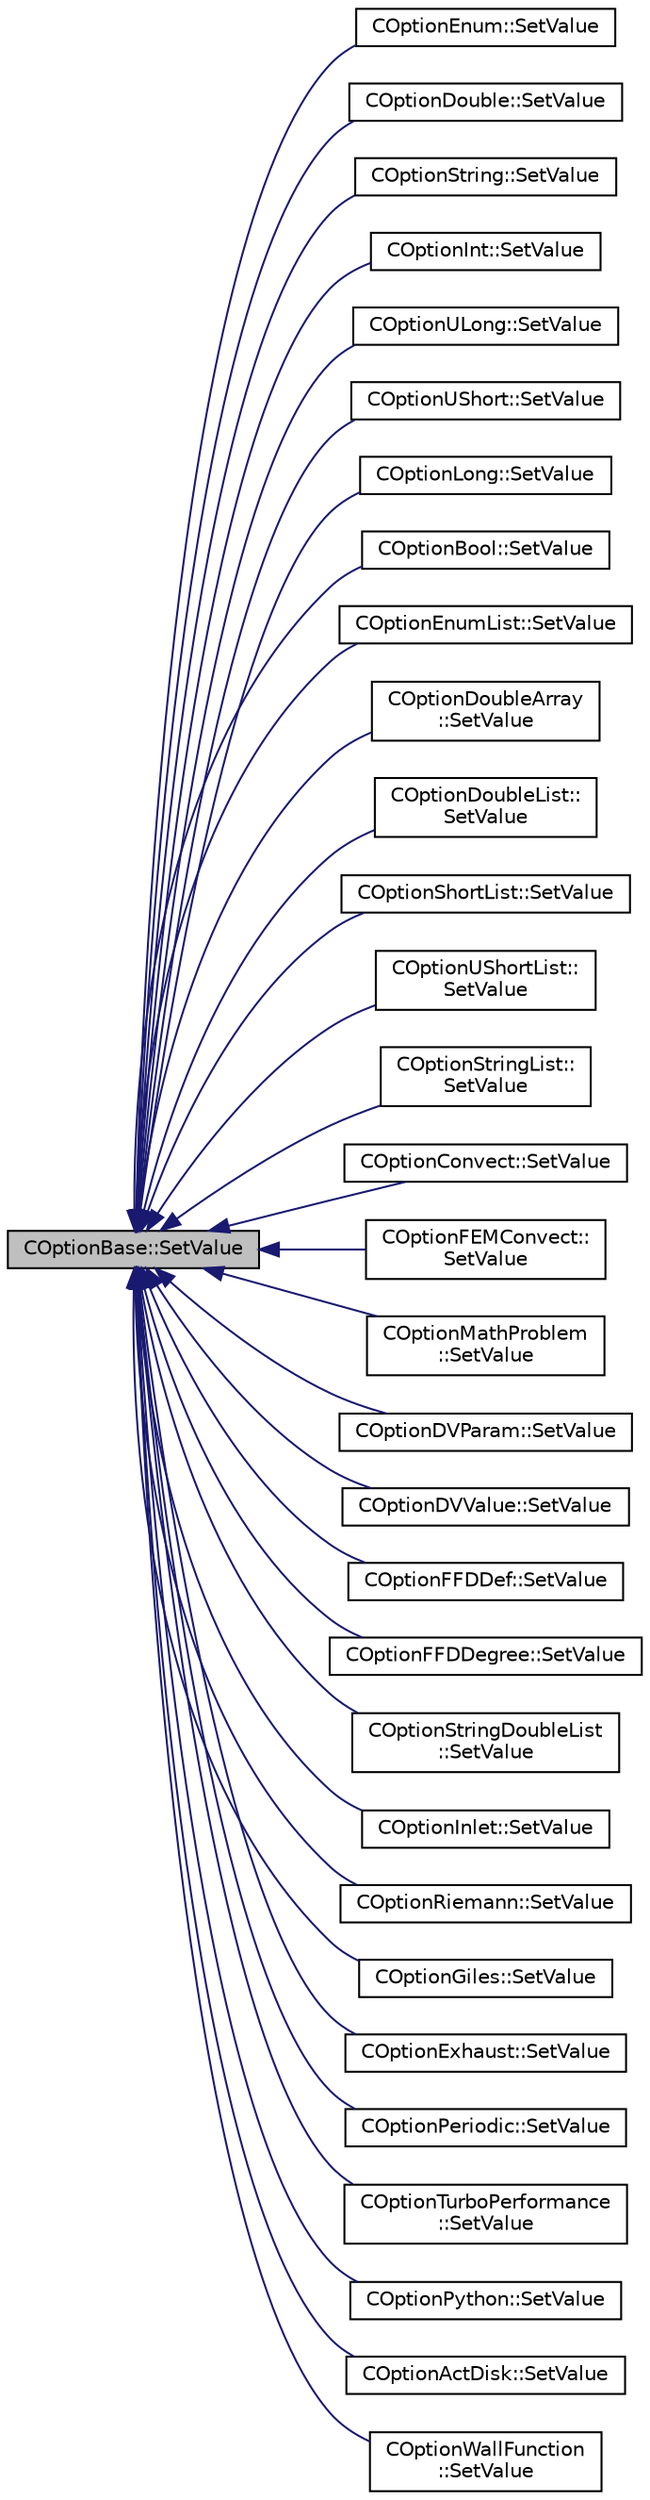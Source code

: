 digraph "COptionBase::SetValue"
{
  edge [fontname="Helvetica",fontsize="10",labelfontname="Helvetica",labelfontsize="10"];
  node [fontname="Helvetica",fontsize="10",shape=record];
  rankdir="LR";
  Node13 [label="COptionBase::SetValue",height=0.2,width=0.4,color="black", fillcolor="grey75", style="filled", fontcolor="black"];
  Node13 -> Node14 [dir="back",color="midnightblue",fontsize="10",style="solid",fontname="Helvetica"];
  Node14 [label="COptionEnum::SetValue",height=0.2,width=0.4,color="black", fillcolor="white", style="filled",URL="$class_c_option_enum.html#afe9cb2f264d85b33dcd13bd03fadea9b"];
  Node13 -> Node15 [dir="back",color="midnightblue",fontsize="10",style="solid",fontname="Helvetica"];
  Node15 [label="COptionDouble::SetValue",height=0.2,width=0.4,color="black", fillcolor="white", style="filled",URL="$class_c_option_double.html#a87aa7d026d6e3c31ff83016a1973c4af"];
  Node13 -> Node16 [dir="back",color="midnightblue",fontsize="10",style="solid",fontname="Helvetica"];
  Node16 [label="COptionString::SetValue",height=0.2,width=0.4,color="black", fillcolor="white", style="filled",URL="$class_c_option_string.html#a45a29182dd86ef12617468f150ab3e71"];
  Node13 -> Node17 [dir="back",color="midnightblue",fontsize="10",style="solid",fontname="Helvetica"];
  Node17 [label="COptionInt::SetValue",height=0.2,width=0.4,color="black", fillcolor="white", style="filled",URL="$class_c_option_int.html#ae0ab909c964fb97dc55fa83ef2ecfafb"];
  Node13 -> Node18 [dir="back",color="midnightblue",fontsize="10",style="solid",fontname="Helvetica"];
  Node18 [label="COptionULong::SetValue",height=0.2,width=0.4,color="black", fillcolor="white", style="filled",URL="$class_c_option_u_long.html#ab2f92ee772b8a2cc942e33fcf43d37a9"];
  Node13 -> Node19 [dir="back",color="midnightblue",fontsize="10",style="solid",fontname="Helvetica"];
  Node19 [label="COptionUShort::SetValue",height=0.2,width=0.4,color="black", fillcolor="white", style="filled",URL="$class_c_option_u_short.html#a73baf77109a68e58239aaab4ef3a7b6a"];
  Node13 -> Node20 [dir="back",color="midnightblue",fontsize="10",style="solid",fontname="Helvetica"];
  Node20 [label="COptionLong::SetValue",height=0.2,width=0.4,color="black", fillcolor="white", style="filled",URL="$class_c_option_long.html#a88668ee366a98cc2f60c5c43810536f9"];
  Node13 -> Node21 [dir="back",color="midnightblue",fontsize="10",style="solid",fontname="Helvetica"];
  Node21 [label="COptionBool::SetValue",height=0.2,width=0.4,color="black", fillcolor="white", style="filled",URL="$class_c_option_bool.html#a91dcf369be081f13c9bf650504bf8979"];
  Node13 -> Node22 [dir="back",color="midnightblue",fontsize="10",style="solid",fontname="Helvetica"];
  Node22 [label="COptionEnumList::SetValue",height=0.2,width=0.4,color="black", fillcolor="white", style="filled",URL="$class_c_option_enum_list.html#a8cd5964c75632c2f346327a36e20790c"];
  Node13 -> Node23 [dir="back",color="midnightblue",fontsize="10",style="solid",fontname="Helvetica"];
  Node23 [label="COptionDoubleArray\l::SetValue",height=0.2,width=0.4,color="black", fillcolor="white", style="filled",URL="$class_c_option_double_array.html#a6e11c28de7edd3dbcddd4346bad6ed3f"];
  Node13 -> Node24 [dir="back",color="midnightblue",fontsize="10",style="solid",fontname="Helvetica"];
  Node24 [label="COptionDoubleList::\lSetValue",height=0.2,width=0.4,color="black", fillcolor="white", style="filled",URL="$class_c_option_double_list.html#a872de6541f58dc74de7c1d0a03e5c08d"];
  Node13 -> Node25 [dir="back",color="midnightblue",fontsize="10",style="solid",fontname="Helvetica"];
  Node25 [label="COptionShortList::SetValue",height=0.2,width=0.4,color="black", fillcolor="white", style="filled",URL="$class_c_option_short_list.html#a3d8e02653dbbe66d7d83325d76164b36"];
  Node13 -> Node26 [dir="back",color="midnightblue",fontsize="10",style="solid",fontname="Helvetica"];
  Node26 [label="COptionUShortList::\lSetValue",height=0.2,width=0.4,color="black", fillcolor="white", style="filled",URL="$class_c_option_u_short_list.html#af5f5b86906f8f9d9bcedd4c8c07b3a19"];
  Node13 -> Node27 [dir="back",color="midnightblue",fontsize="10",style="solid",fontname="Helvetica"];
  Node27 [label="COptionStringList::\lSetValue",height=0.2,width=0.4,color="black", fillcolor="white", style="filled",URL="$class_c_option_string_list.html#a053923bc4ff84d1a604bed9bb964df04"];
  Node13 -> Node28 [dir="back",color="midnightblue",fontsize="10",style="solid",fontname="Helvetica"];
  Node28 [label="COptionConvect::SetValue",height=0.2,width=0.4,color="black", fillcolor="white", style="filled",URL="$class_c_option_convect.html#a5145634ca5864141cc926522a1ae091b"];
  Node13 -> Node29 [dir="back",color="midnightblue",fontsize="10",style="solid",fontname="Helvetica"];
  Node29 [label="COptionFEMConvect::\lSetValue",height=0.2,width=0.4,color="black", fillcolor="white", style="filled",URL="$class_c_option_f_e_m_convect.html#a4a59fcf1a189580a3d218e57d9844c87"];
  Node13 -> Node30 [dir="back",color="midnightblue",fontsize="10",style="solid",fontname="Helvetica"];
  Node30 [label="COptionMathProblem\l::SetValue",height=0.2,width=0.4,color="black", fillcolor="white", style="filled",URL="$class_c_option_math_problem.html#abb48a2ae027a102664e40837828f1df5"];
  Node13 -> Node31 [dir="back",color="midnightblue",fontsize="10",style="solid",fontname="Helvetica"];
  Node31 [label="COptionDVParam::SetValue",height=0.2,width=0.4,color="black", fillcolor="white", style="filled",URL="$class_c_option_d_v_param.html#acda300051e2111265ed29d60417715e6"];
  Node13 -> Node32 [dir="back",color="midnightblue",fontsize="10",style="solid",fontname="Helvetica"];
  Node32 [label="COptionDVValue::SetValue",height=0.2,width=0.4,color="black", fillcolor="white", style="filled",URL="$class_c_option_d_v_value.html#a644d95213c281be04f494e3a31a29d3f"];
  Node13 -> Node33 [dir="back",color="midnightblue",fontsize="10",style="solid",fontname="Helvetica"];
  Node33 [label="COptionFFDDef::SetValue",height=0.2,width=0.4,color="black", fillcolor="white", style="filled",URL="$class_c_option_f_f_d_def.html#a17a8b1167d0296cb1e80c84b28120177"];
  Node13 -> Node34 [dir="back",color="midnightblue",fontsize="10",style="solid",fontname="Helvetica"];
  Node34 [label="COptionFFDDegree::SetValue",height=0.2,width=0.4,color="black", fillcolor="white", style="filled",URL="$class_c_option_f_f_d_degree.html#af25d237ad90f0984c3a90e9d3c05f61e"];
  Node13 -> Node35 [dir="back",color="midnightblue",fontsize="10",style="solid",fontname="Helvetica"];
  Node35 [label="COptionStringDoubleList\l::SetValue",height=0.2,width=0.4,color="black", fillcolor="white", style="filled",URL="$class_c_option_string_double_list.html#a45108de36010307d94d8ef69af4156c3"];
  Node13 -> Node36 [dir="back",color="midnightblue",fontsize="10",style="solid",fontname="Helvetica"];
  Node36 [label="COptionInlet::SetValue",height=0.2,width=0.4,color="black", fillcolor="white", style="filled",URL="$class_c_option_inlet.html#a2240deebe5a00b8e7ee8f7b21b275d1e"];
  Node13 -> Node37 [dir="back",color="midnightblue",fontsize="10",style="solid",fontname="Helvetica"];
  Node37 [label="COptionRiemann::SetValue",height=0.2,width=0.4,color="black", fillcolor="white", style="filled",URL="$class_c_option_riemann.html#a52d31f11e8dbcf328975062af029cda4"];
  Node13 -> Node38 [dir="back",color="midnightblue",fontsize="10",style="solid",fontname="Helvetica"];
  Node38 [label="COptionGiles::SetValue",height=0.2,width=0.4,color="black", fillcolor="white", style="filled",URL="$class_c_option_giles.html#a4b44942a5eaec5faf66d53a4da0d797a"];
  Node13 -> Node39 [dir="back",color="midnightblue",fontsize="10",style="solid",fontname="Helvetica"];
  Node39 [label="COptionExhaust::SetValue",height=0.2,width=0.4,color="black", fillcolor="white", style="filled",URL="$class_c_option_exhaust.html#a9f57c90f0180926c3709cd01a0cfd3de"];
  Node13 -> Node40 [dir="back",color="midnightblue",fontsize="10",style="solid",fontname="Helvetica"];
  Node40 [label="COptionPeriodic::SetValue",height=0.2,width=0.4,color="black", fillcolor="white", style="filled",URL="$class_c_option_periodic.html#a234fb92d95d11ff0fbc34a64b4d4772e"];
  Node13 -> Node41 [dir="back",color="midnightblue",fontsize="10",style="solid",fontname="Helvetica"];
  Node41 [label="COptionTurboPerformance\l::SetValue",height=0.2,width=0.4,color="black", fillcolor="white", style="filled",URL="$class_c_option_turbo_performance.html#a5b733e164c4abe72034b9066cf20c225"];
  Node13 -> Node42 [dir="back",color="midnightblue",fontsize="10",style="solid",fontname="Helvetica"];
  Node42 [label="COptionPython::SetValue",height=0.2,width=0.4,color="black", fillcolor="white", style="filled",URL="$class_c_option_python.html#a66087f6a3d45baaaaa4c455e69d9bcac"];
  Node13 -> Node43 [dir="back",color="midnightblue",fontsize="10",style="solid",fontname="Helvetica"];
  Node43 [label="COptionActDisk::SetValue",height=0.2,width=0.4,color="black", fillcolor="white", style="filled",URL="$class_c_option_act_disk.html#aba7539b2a68a3f0bcc601c8ac274ee71"];
  Node13 -> Node44 [dir="back",color="midnightblue",fontsize="10",style="solid",fontname="Helvetica"];
  Node44 [label="COptionWallFunction\l::SetValue",height=0.2,width=0.4,color="black", fillcolor="white", style="filled",URL="$class_c_option_wall_function.html#ac922a5f52c2d3c2a5a209c31106aa1de"];
}
